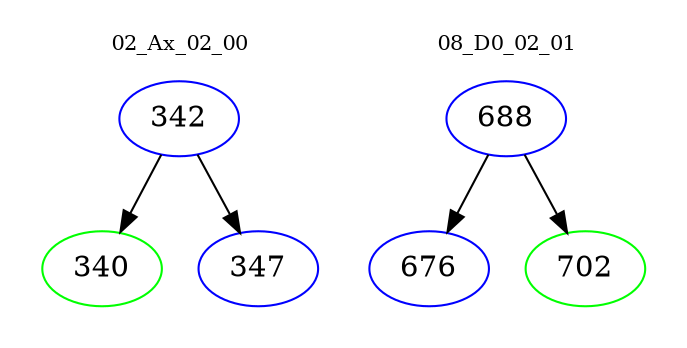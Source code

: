 digraph{
subgraph cluster_0 {
color = white
label = "02_Ax_02_00";
fontsize=10;
T0_342 [label="342", color="blue"]
T0_342 -> T0_340 [color="black"]
T0_340 [label="340", color="green"]
T0_342 -> T0_347 [color="black"]
T0_347 [label="347", color="blue"]
}
subgraph cluster_1 {
color = white
label = "08_D0_02_01";
fontsize=10;
T1_688 [label="688", color="blue"]
T1_688 -> T1_676 [color="black"]
T1_676 [label="676", color="blue"]
T1_688 -> T1_702 [color="black"]
T1_702 [label="702", color="green"]
}
}
